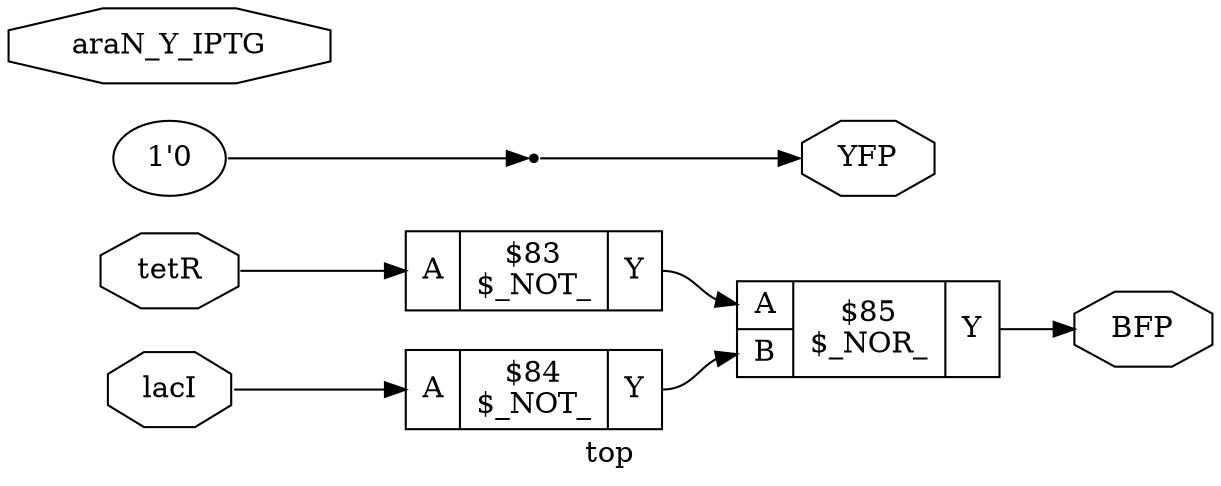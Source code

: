digraph "top" {
label="top";
rankdir="LR";
remincross=true;
n3 [ shape=octagon, label="BFP", color="black", fontcolor="black"];
n4 [ shape=octagon, label="YFP", color="black", fontcolor="black"];
n5 [ shape=octagon, label="araN_Y_IPTG", color="black", fontcolor="black"];
n6 [ shape=octagon, label="lacI", color="black", fontcolor="black"];
n7 [ shape=octagon, label="tetR", color="black", fontcolor="black"];
c10 [ shape=record, label="{{<p8> A}|$83\n$_NOT_|{<p9> Y}}",  ];
c11 [ shape=record, label="{{<p8> A}|$84\n$_NOT_|{<p9> Y}}",  ];
c13 [ shape=record, label="{{<p8> A|<p12> B}|$85\n$_NOR_|{<p9> Y}}",  ];
v0 [ label="1'0" ];
x1 [shape=point, ];
c10:p9:e -> c13:p8:w [color="black", fontcolor="black", label=""];
c11:p9:e -> c13:p12:w [color="black", fontcolor="black", label=""];
c13:p9:e -> n3:w [color="black", fontcolor="black", label=""];
x1:e -> n4:w [color="black", fontcolor="black", label=""];
n6:e -> c11:p8:w [color="black", fontcolor="black", label=""];
n7:e -> c10:p8:w [color="black", fontcolor="black", label=""];
v0:e -> x1:w [color="black", fontcolor="black", label=""];
}
